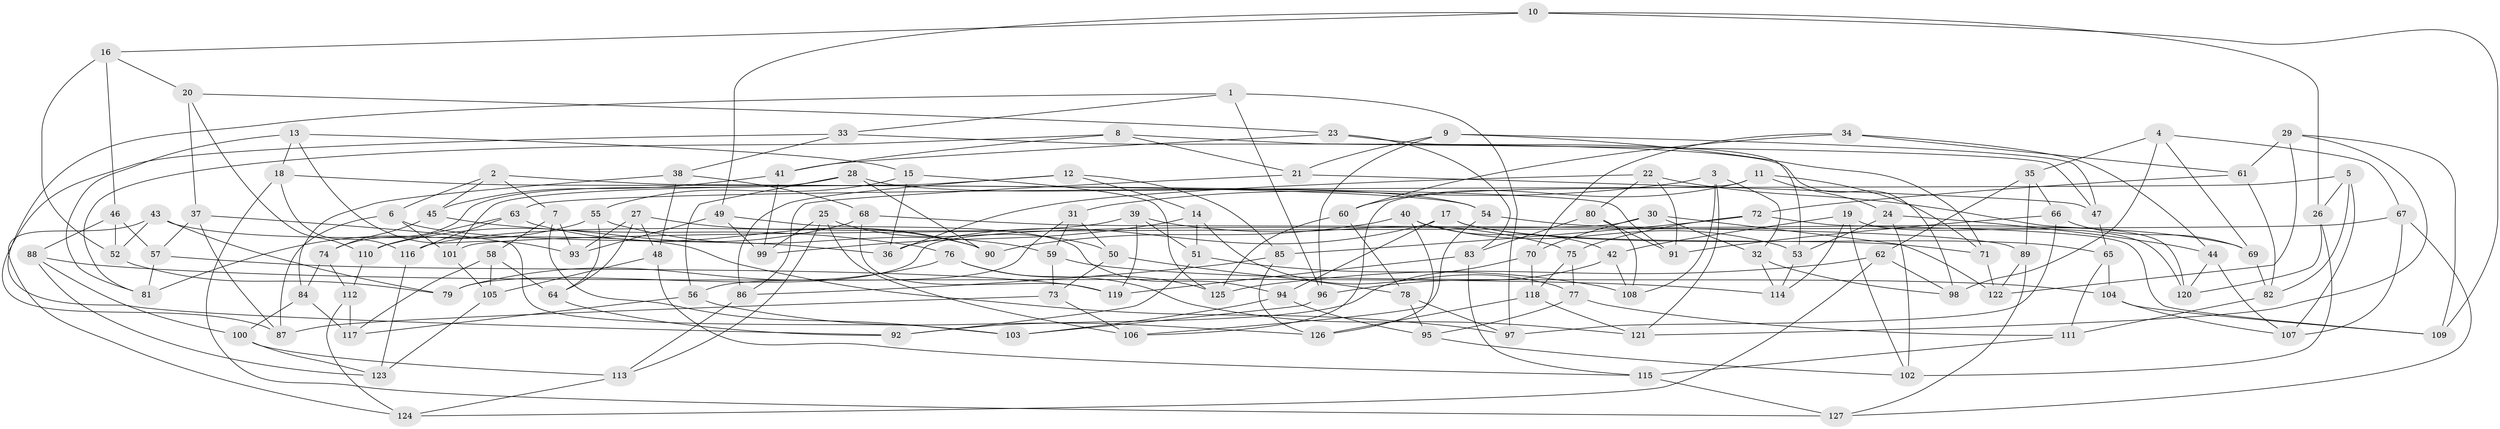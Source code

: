 // Generated by graph-tools (version 1.1) at 2025/37/03/09/25 02:37:48]
// undirected, 127 vertices, 254 edges
graph export_dot {
graph [start="1"]
  node [color=gray90,style=filled];
  1;
  2;
  3;
  4;
  5;
  6;
  7;
  8;
  9;
  10;
  11;
  12;
  13;
  14;
  15;
  16;
  17;
  18;
  19;
  20;
  21;
  22;
  23;
  24;
  25;
  26;
  27;
  28;
  29;
  30;
  31;
  32;
  33;
  34;
  35;
  36;
  37;
  38;
  39;
  40;
  41;
  42;
  43;
  44;
  45;
  46;
  47;
  48;
  49;
  50;
  51;
  52;
  53;
  54;
  55;
  56;
  57;
  58;
  59;
  60;
  61;
  62;
  63;
  64;
  65;
  66;
  67;
  68;
  69;
  70;
  71;
  72;
  73;
  74;
  75;
  76;
  77;
  78;
  79;
  80;
  81;
  82;
  83;
  84;
  85;
  86;
  87;
  88;
  89;
  90;
  91;
  92;
  93;
  94;
  95;
  96;
  97;
  98;
  99;
  100;
  101;
  102;
  103;
  104;
  105;
  106;
  107;
  108;
  109;
  110;
  111;
  112;
  113;
  114;
  115;
  116;
  117;
  118;
  119;
  120;
  121;
  122;
  123;
  124;
  125;
  126;
  127;
  1 -- 92;
  1 -- 96;
  1 -- 97;
  1 -- 33;
  2 -- 45;
  2 -- 6;
  2 -- 7;
  2 -- 91;
  3 -- 32;
  3 -- 31;
  3 -- 121;
  3 -- 108;
  4 -- 35;
  4 -- 69;
  4 -- 67;
  4 -- 98;
  5 -- 63;
  5 -- 26;
  5 -- 107;
  5 -- 82;
  6 -- 36;
  6 -- 87;
  6 -- 101;
  7 -- 93;
  7 -- 103;
  7 -- 58;
  8 -- 81;
  8 -- 21;
  8 -- 41;
  8 -- 47;
  9 -- 21;
  9 -- 71;
  9 -- 96;
  9 -- 47;
  10 -- 49;
  10 -- 26;
  10 -- 16;
  10 -- 109;
  11 -- 24;
  11 -- 106;
  11 -- 71;
  11 -- 60;
  12 -- 85;
  12 -- 14;
  12 -- 86;
  12 -- 101;
  13 -- 18;
  13 -- 15;
  13 -- 81;
  13 -- 93;
  14 -- 51;
  14 -- 99;
  14 -- 77;
  15 -- 125;
  15 -- 55;
  15 -- 36;
  16 -- 20;
  16 -- 46;
  16 -- 52;
  17 -- 71;
  17 -- 65;
  17 -- 36;
  17 -- 94;
  18 -- 127;
  18 -- 54;
  18 -- 116;
  19 -- 114;
  19 -- 120;
  19 -- 42;
  19 -- 102;
  20 -- 37;
  20 -- 110;
  20 -- 23;
  21 -- 47;
  21 -- 86;
  22 -- 36;
  22 -- 80;
  22 -- 91;
  22 -- 120;
  23 -- 53;
  23 -- 41;
  23 -- 83;
  24 -- 44;
  24 -- 102;
  24 -- 53;
  25 -- 50;
  25 -- 113;
  25 -- 106;
  25 -- 99;
  26 -- 120;
  26 -- 102;
  27 -- 93;
  27 -- 48;
  27 -- 90;
  27 -- 64;
  28 -- 56;
  28 -- 90;
  28 -- 54;
  28 -- 74;
  29 -- 61;
  29 -- 121;
  29 -- 109;
  29 -- 122;
  30 -- 79;
  30 -- 70;
  30 -- 32;
  30 -- 122;
  31 -- 50;
  31 -- 56;
  31 -- 59;
  32 -- 98;
  32 -- 114;
  33 -- 38;
  33 -- 98;
  33 -- 87;
  34 -- 60;
  34 -- 70;
  34 -- 44;
  34 -- 61;
  35 -- 62;
  35 -- 89;
  35 -- 66;
  37 -- 57;
  37 -- 103;
  37 -- 87;
  38 -- 68;
  38 -- 84;
  38 -- 48;
  39 -- 116;
  39 -- 75;
  39 -- 119;
  39 -- 51;
  40 -- 42;
  40 -- 90;
  40 -- 53;
  40 -- 126;
  41 -- 99;
  41 -- 45;
  42 -- 96;
  42 -- 108;
  43 -- 52;
  43 -- 124;
  43 -- 97;
  43 -- 79;
  44 -- 120;
  44 -- 107;
  45 -- 74;
  45 -- 76;
  46 -- 52;
  46 -- 88;
  46 -- 57;
  47 -- 65;
  48 -- 115;
  48 -- 105;
  49 -- 93;
  49 -- 94;
  49 -- 99;
  50 -- 78;
  50 -- 73;
  51 -- 92;
  51 -- 108;
  52 -- 79;
  53 -- 114;
  54 -- 69;
  54 -- 106;
  55 -- 81;
  55 -- 59;
  55 -- 64;
  56 -- 117;
  56 -- 126;
  57 -- 119;
  57 -- 81;
  58 -- 64;
  58 -- 117;
  58 -- 105;
  59 -- 104;
  59 -- 73;
  60 -- 125;
  60 -- 78;
  61 -- 72;
  61 -- 82;
  62 -- 98;
  62 -- 124;
  62 -- 125;
  63 -- 116;
  63 -- 90;
  63 -- 110;
  64 -- 92;
  65 -- 111;
  65 -- 104;
  66 -- 97;
  66 -- 91;
  66 -- 69;
  67 -- 107;
  67 -- 127;
  67 -- 101;
  68 -- 89;
  68 -- 110;
  68 -- 119;
  69 -- 82;
  70 -- 92;
  70 -- 118;
  71 -- 122;
  72 -- 85;
  72 -- 75;
  72 -- 109;
  73 -- 106;
  73 -- 87;
  74 -- 112;
  74 -- 84;
  75 -- 118;
  75 -- 77;
  76 -- 79;
  76 -- 125;
  76 -- 121;
  77 -- 95;
  77 -- 111;
  78 -- 95;
  78 -- 97;
  80 -- 91;
  80 -- 83;
  80 -- 108;
  82 -- 111;
  83 -- 119;
  83 -- 115;
  84 -- 117;
  84 -- 100;
  85 -- 126;
  85 -- 86;
  86 -- 113;
  88 -- 123;
  88 -- 114;
  88 -- 100;
  89 -- 127;
  89 -- 122;
  94 -- 103;
  94 -- 95;
  95 -- 102;
  96 -- 103;
  100 -- 123;
  100 -- 113;
  101 -- 105;
  104 -- 109;
  104 -- 107;
  105 -- 123;
  110 -- 112;
  111 -- 115;
  112 -- 124;
  112 -- 117;
  113 -- 124;
  115 -- 127;
  116 -- 123;
  118 -- 126;
  118 -- 121;
}
